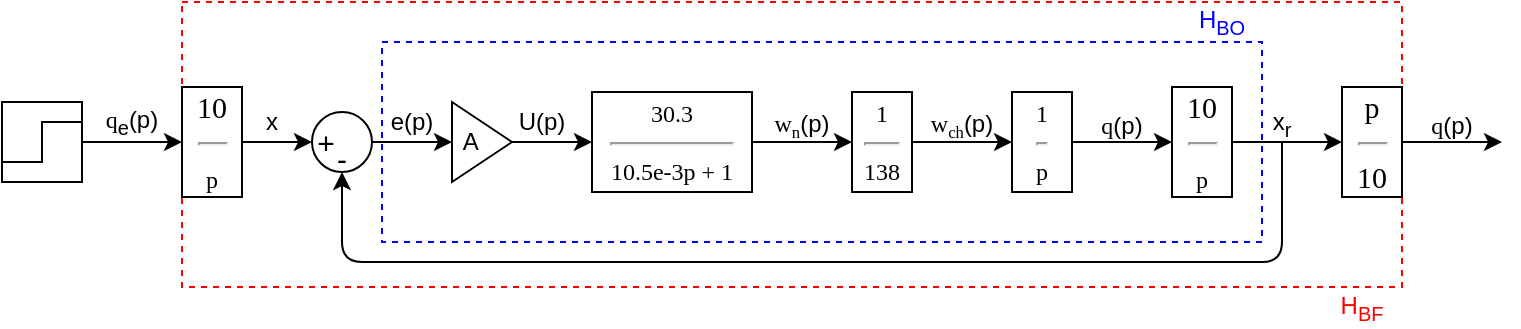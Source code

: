 <mxfile version="14.9.8" type="device"><diagram id="19ZANXthenaWcpifYXHy" name="Page-1"><mxGraphModel dx="1564" dy="892" grid="0" gridSize="10" guides="1" tooltips="1" connect="1" arrows="1" fold="1" page="1" pageScale="1" pageWidth="1169" pageHeight="827" math="0" shadow="0"><root><mxCell id="0"/><mxCell id="1" parent="0"/><mxCell id="P4QO7MwYfbTD6Tdv-Us5-50" value="" style="rounded=0;whiteSpace=wrap;html=1;fontSize=12;gradientColor=none;verticalAlign=middle;labelBorderColor=#000000;dashed=1;strokeColor=#0000FF;fillColor=none;" vertex="1" parent="1"><mxGeometry x="220" y="190" width="440" height="100" as="geometry"/></mxCell><mxCell id="P4QO7MwYfbTD6Tdv-Us5-51" value="" style="rounded=0;whiteSpace=wrap;html=1;fontSize=12;gradientColor=none;verticalAlign=middle;labelBorderColor=#000000;dashed=1;fillColor=none;strokeColor=#FF0000;" vertex="1" parent="1"><mxGeometry x="120" y="170" width="610" height="142.5" as="geometry"/></mxCell><mxCell id="P4QO7MwYfbTD6Tdv-Us5-3" value="" style="endArrow=classic;html=1;entryX=0;entryY=0.5;entryDx=0;entryDy=0;exitX=1;exitY=0.5;exitDx=0;exitDy=0;startArrow=none;" edge="1" parent="1" source="P4QO7MwYfbTD6Tdv-Us5-43" target="P4QO7MwYfbTD6Tdv-Us5-2"><mxGeometry width="50" height="50" relative="1" as="geometry"><mxPoint x="93" y="240" as="sourcePoint"/><mxPoint x="100" y="220" as="targetPoint"/></mxGeometry></mxCell><mxCell id="P4QO7MwYfbTD6Tdv-Us5-6" value="" style="endArrow=classic;html=1;fontSize=20;exitX=1;exitY=0.5;exitDx=0;exitDy=0;entryX=0;entryY=0.5;entryDx=0;entryDy=0;" edge="1" parent="1" source="P4QO7MwYfbTD6Tdv-Us5-2" target="P4QO7MwYfbTD6Tdv-Us5-33"><mxGeometry width="50" height="50" relative="1" as="geometry"><mxPoint x="365" y="250" as="sourcePoint"/><mxPoint x="245" y="230" as="targetPoint"/></mxGeometry></mxCell><mxCell id="P4QO7MwYfbTD6Tdv-Us5-7" value="&lt;p class=&quot;MsoNormal&quot; style=&quot;font-size: 12px&quot;&gt;&lt;span style=&quot;font-size: 12px&quot;&gt;e(p)&lt;/span&gt;&lt;/p&gt;" style="text;html=1;strokeColor=none;fillColor=none;align=center;verticalAlign=middle;whiteSpace=wrap;rounded=0;fontSize=12;" vertex="1" parent="1"><mxGeometry x="215" y="220" width="40" height="20" as="geometry"/></mxCell><mxCell id="P4QO7MwYfbTD6Tdv-Us5-9" style="edgeStyle=orthogonalEdgeStyle;rounded=0;orthogonalLoop=1;jettySize=auto;html=1;exitX=0.5;exitY=1;exitDx=0;exitDy=0;fontSize=15;" edge="1" parent="1"><mxGeometry relative="1" as="geometry"><mxPoint x="350" y="257.5" as="sourcePoint"/><mxPoint x="350" y="257.5" as="targetPoint"/></mxGeometry></mxCell><mxCell id="P4QO7MwYfbTD6Tdv-Us5-10" value="" style="endArrow=classic;html=1;fontSize=15;entryX=0;entryY=0.5;entryDx=0;entryDy=0;exitX=1;exitY=0.5;exitDx=0;exitDy=0;" edge="1" parent="1" source="P4QO7MwYfbTD6Tdv-Us5-33" target="P4QO7MwYfbTD6Tdv-Us5-34"><mxGeometry width="50" height="50" relative="1" as="geometry"><mxPoint x="295" y="230" as="sourcePoint"/><mxPoint x="325" y="240" as="targetPoint"/></mxGeometry></mxCell><mxCell id="P4QO7MwYfbTD6Tdv-Us5-11" value="U(p)" style="text;html=1;strokeColor=none;fillColor=none;align=center;verticalAlign=middle;whiteSpace=wrap;rounded=0;fontSize=12;" vertex="1" parent="1"><mxGeometry x="285" y="220" width="30" height="20" as="geometry"/></mxCell><mxCell id="P4QO7MwYfbTD6Tdv-Us5-14" value="&lt;font face=&quot;Times New Roman&quot;&gt;10&lt;/font&gt;&lt;hr&gt;&lt;font face=&quot;symbol&quot;&gt;&lt;span style=&quot;font-size: 12px&quot;&gt;p&lt;/span&gt;&lt;/font&gt;" style="rounded=0;whiteSpace=wrap;html=1;fontSize=15;" vertex="1" parent="1"><mxGeometry x="615" y="212.5" width="30" height="55" as="geometry"/></mxCell><mxCell id="P4QO7MwYfbTD6Tdv-Us5-15" value="" style="endArrow=classic;html=1;fontSize=15;exitX=1;exitY=0.5;exitDx=0;exitDy=0;entryX=0;entryY=0.5;entryDx=0;entryDy=0;startArrow=none;" edge="1" parent="1" source="P4QO7MwYfbTD6Tdv-Us5-38" target="P4QO7MwYfbTD6Tdv-Us5-14"><mxGeometry width="50" height="50" relative="1" as="geometry"><mxPoint x="375" y="240" as="sourcePoint"/><mxPoint x="355" y="150" as="targetPoint"/></mxGeometry></mxCell><mxCell id="P4QO7MwYfbTD6Tdv-Us5-16" value="&lt;p class=&quot;MsoNormal&quot;&gt;&lt;span style=&quot;font-size: 12px ; font-family: &amp;#34;symbol&amp;#34;&quot;&gt;w&lt;/span&gt;&lt;font face=&quot;cambria, serif&quot;&gt;&lt;span style=&quot;font-size: 10px&quot;&gt;&lt;sub&gt;n&lt;/sub&gt;&lt;/span&gt;&lt;/font&gt;&lt;span style=&quot;font-size: 12px&quot;&gt;(p)&lt;/span&gt;&lt;/p&gt;" style="text;html=1;strokeColor=none;fillColor=none;align=center;verticalAlign=middle;whiteSpace=wrap;rounded=0;fontSize=15;" vertex="1" parent="1"><mxGeometry x="415" y="220" width="30" height="20" as="geometry"/></mxCell><mxCell id="P4QO7MwYfbTD6Tdv-Us5-17" value="" style="endArrow=classic;html=1;fontSize=15;exitX=1;exitY=0.5;exitDx=0;exitDy=0;edgeStyle=orthogonalEdgeStyle;entryX=0;entryY=0.5;entryDx=0;entryDy=0;" edge="1" parent="1" source="P4QO7MwYfbTD6Tdv-Us5-14" target="P4QO7MwYfbTD6Tdv-Us5-47"><mxGeometry width="50" height="50" relative="1" as="geometry"><mxPoint x="532" y="160" as="sourcePoint"/><mxPoint x="700" y="240" as="targetPoint"/></mxGeometry></mxCell><mxCell id="P4QO7MwYfbTD6Tdv-Us5-20" value="&lt;span style=&quot;font-size: 12px&quot;&gt;x&lt;sub&gt;r&lt;/sub&gt;&lt;/span&gt;" style="text;html=1;strokeColor=none;fillColor=none;align=center;verticalAlign=middle;whiteSpace=wrap;rounded=0;fontSize=15;" vertex="1" parent="1"><mxGeometry x="660" y="220" width="20" height="20" as="geometry"/></mxCell><mxCell id="P4QO7MwYfbTD6Tdv-Us5-22" value="" style="group" vertex="1" connectable="0" parent="1"><mxGeometry x="182" y="225" width="33" height="32.5" as="geometry"/></mxCell><mxCell id="P4QO7MwYfbTD6Tdv-Us5-2" value="" style="ellipse;whiteSpace=wrap;html=1;aspect=fixed;" vertex="1" parent="P4QO7MwYfbTD6Tdv-Us5-22"><mxGeometry x="3" width="30" height="30" as="geometry"/></mxCell><mxCell id="P4QO7MwYfbTD6Tdv-Us5-4" value="+" style="text;html=1;strokeColor=none;fillColor=none;align=center;verticalAlign=middle;whiteSpace=wrap;rounded=0;perimeterSpacing=0;fontSize=15;" vertex="1" parent="P4QO7MwYfbTD6Tdv-Us5-22"><mxGeometry y="5" width="20" height="20" as="geometry"/></mxCell><mxCell id="P4QO7MwYfbTD6Tdv-Us5-19" value="-" style="text;html=1;strokeColor=none;fillColor=none;align=center;verticalAlign=middle;whiteSpace=wrap;rounded=0;perimeterSpacing=0;fontSize=15;" vertex="1" parent="P4QO7MwYfbTD6Tdv-Us5-22"><mxGeometry x="8" y="12.5" width="20" height="20" as="geometry"/></mxCell><mxCell id="P4QO7MwYfbTD6Tdv-Us5-24" value="" style="endArrow=classic;html=1;fontSize=15;entryX=0.5;entryY=1;entryDx=0;entryDy=0;exitX=0.5;exitY=1;exitDx=0;exitDy=0;" edge="1" parent="1" source="P4QO7MwYfbTD6Tdv-Us5-20" target="P4QO7MwYfbTD6Tdv-Us5-2"><mxGeometry width="50" height="50" relative="1" as="geometry"><mxPoint x="670" y="255" as="sourcePoint"/><mxPoint x="355" y="330" as="targetPoint"/><Array as="points"><mxPoint x="670" y="300"/><mxPoint x="200" y="300"/></Array></mxGeometry></mxCell><mxCell id="P4QO7MwYfbTD6Tdv-Us5-29" value="" style="group" vertex="1" connectable="0" parent="1"><mxGeometry x="30" y="220" width="40" height="40" as="geometry"/></mxCell><mxCell id="P4QO7MwYfbTD6Tdv-Us5-25" value="" style="whiteSpace=wrap;html=1;aspect=fixed;fontSize=15;" vertex="1" parent="P4QO7MwYfbTD6Tdv-Us5-29"><mxGeometry width="40" height="40" as="geometry"/></mxCell><mxCell id="P4QO7MwYfbTD6Tdv-Us5-27" style="edgeStyle=orthogonalEdgeStyle;rounded=0;orthogonalLoop=1;jettySize=auto;html=1;exitX=0;exitY=0.75;exitDx=0;exitDy=0;fontSize=15;entryX=1;entryY=0.25;entryDx=0;entryDy=0;endArrow=none;endFill=0;" edge="1" parent="P4QO7MwYfbTD6Tdv-Us5-29" source="P4QO7MwYfbTD6Tdv-Us5-25" target="P4QO7MwYfbTD6Tdv-Us5-25"><mxGeometry relative="1" as="geometry"><Array as="points"><mxPoint x="20" y="30"/><mxPoint x="20" y="10"/></Array></mxGeometry></mxCell><mxCell id="P4QO7MwYfbTD6Tdv-Us5-30" value="&lt;span style=&quot;font-family: &amp;#34;symbol&amp;#34;&quot;&gt;q&lt;/span&gt;&lt;sub&gt;e&lt;/sub&gt;(p)" style="text;html=1;strokeColor=none;fillColor=none;align=center;verticalAlign=middle;whiteSpace=wrap;rounded=0;fontSize=12;" vertex="1" parent="1"><mxGeometry x="80" y="220" width="30" height="20" as="geometry"/></mxCell><mxCell id="P4QO7MwYfbTD6Tdv-Us5-33" value="&amp;nbsp;A" style="triangle;whiteSpace=wrap;html=1;fontSize=12;align=left;" vertex="1" parent="1"><mxGeometry x="255" y="220" width="30" height="40" as="geometry"/></mxCell><mxCell id="P4QO7MwYfbTD6Tdv-Us5-34" value="30.3&lt;hr&gt;10.5e-3p + 1" style="rounded=0;whiteSpace=wrap;html=1;fontSize=12;verticalAlign=middle;fontFamily=Times New Roman;" vertex="1" parent="1"><mxGeometry x="325" y="215" width="80" height="50" as="geometry"/></mxCell><mxCell id="P4QO7MwYfbTD6Tdv-Us5-35" value="1&lt;hr&gt;138" style="rounded=0;whiteSpace=wrap;html=1;fontSize=12;gradientColor=none;verticalAlign=middle;fontFamily=Times New Roman;" vertex="1" parent="1"><mxGeometry x="455" y="215" width="30" height="50" as="geometry"/></mxCell><mxCell id="P4QO7MwYfbTD6Tdv-Us5-36" value="" style="endArrow=classic;html=1;fontSize=15;exitX=1;exitY=0.5;exitDx=0;exitDy=0;entryX=0;entryY=0.5;entryDx=0;entryDy=0;endFill=1;" edge="1" parent="1" source="P4QO7MwYfbTD6Tdv-Us5-34" target="P4QO7MwYfbTD6Tdv-Us5-35"><mxGeometry width="50" height="50" relative="1" as="geometry"><mxPoint x="405" y="240" as="sourcePoint"/><mxPoint x="555" y="240" as="targetPoint"/></mxGeometry></mxCell><mxCell id="P4QO7MwYfbTD6Tdv-Us5-37" value="&lt;p class=&quot;MsoNormal&quot;&gt;&lt;span style=&quot;font-size: 12px ; font-family: &amp;#34;symbol&amp;#34;&quot;&gt;w&lt;/span&gt;&lt;font face=&quot;cambria, serif&quot;&gt;&lt;span style=&quot;font-size: 10px&quot;&gt;&lt;sub&gt;ch&lt;/sub&gt;&lt;/span&gt;&lt;/font&gt;&lt;span style=&quot;font-size: 12px&quot;&gt;(p)&lt;/span&gt;&lt;/p&gt;" style="text;html=1;strokeColor=none;fillColor=none;align=center;verticalAlign=middle;whiteSpace=wrap;rounded=0;fontSize=15;" vertex="1" parent="1"><mxGeometry x="495" y="220" width="30" height="20" as="geometry"/></mxCell><mxCell id="P4QO7MwYfbTD6Tdv-Us5-38" value="1&lt;hr&gt;p" style="rounded=0;whiteSpace=wrap;html=1;fontSize=12;gradientColor=none;verticalAlign=middle;fontFamily=Times New Roman;" vertex="1" parent="1"><mxGeometry x="535" y="215" width="30" height="50" as="geometry"/></mxCell><mxCell id="P4QO7MwYfbTD6Tdv-Us5-40" value="" style="endArrow=classic;html=1;fontSize=15;exitX=1;exitY=0.5;exitDx=0;exitDy=0;entryX=0;entryY=0.5;entryDx=0;entryDy=0;startArrow=none;endFill=1;" edge="1" parent="1" source="P4QO7MwYfbTD6Tdv-Us5-35" target="P4QO7MwYfbTD6Tdv-Us5-38"><mxGeometry width="50" height="50" relative="1" as="geometry"><mxPoint x="485" y="240" as="sourcePoint"/><mxPoint x="645" y="240" as="targetPoint"/></mxGeometry></mxCell><mxCell id="P4QO7MwYfbTD6Tdv-Us5-42" value="&lt;p class=&quot;MsoNormal&quot;&gt;&lt;span style=&quot;font-size: 12px&quot;&gt;&lt;font face=&quot;symbol&quot;&gt;q&lt;/font&gt;(p)&lt;/span&gt;&lt;/p&gt;" style="text;html=1;strokeColor=none;fillColor=none;align=center;verticalAlign=middle;whiteSpace=wrap;rounded=0;fontSize=15;" vertex="1" parent="1"><mxGeometry x="575" y="220" width="30" height="20" as="geometry"/></mxCell><mxCell id="P4QO7MwYfbTD6Tdv-Us5-43" value="&lt;font face=&quot;Times New Roman&quot;&gt;10&lt;/font&gt;&lt;hr&gt;&lt;font face=&quot;symbol&quot;&gt;&lt;span style=&quot;font-size: 12px&quot;&gt;p&lt;/span&gt;&lt;/font&gt;" style="rounded=0;whiteSpace=wrap;html=1;fontSize=15;" vertex="1" parent="1"><mxGeometry x="120" y="212.5" width="30" height="55" as="geometry"/></mxCell><mxCell id="P4QO7MwYfbTD6Tdv-Us5-44" value="" style="endArrow=classic;html=1;entryX=0;entryY=0.5;entryDx=0;entryDy=0;exitX=1;exitY=0.5;exitDx=0;exitDy=0;endFill=1;" edge="1" parent="1" source="P4QO7MwYfbTD6Tdv-Us5-25" target="P4QO7MwYfbTD6Tdv-Us5-43"><mxGeometry width="50" height="50" relative="1" as="geometry"><mxPoint x="70" y="240" as="sourcePoint"/><mxPoint x="185" y="240" as="targetPoint"/></mxGeometry></mxCell><mxCell id="P4QO7MwYfbTD6Tdv-Us5-45" value="x" style="text;html=1;strokeColor=none;fillColor=none;align=center;verticalAlign=middle;whiteSpace=wrap;rounded=0;fontSize=12;" vertex="1" parent="1"><mxGeometry x="160" y="220" width="10" height="20" as="geometry"/></mxCell><mxCell id="P4QO7MwYfbTD6Tdv-Us5-47" value="&lt;span style=&quot;font-family: &amp;#34;symbol&amp;#34;&quot;&gt;&lt;font style=&quot;font-size: 15px&quot;&gt;p&lt;/font&gt;&lt;/span&gt;&lt;hr&gt;&lt;font face=&quot;Times New Roman&quot; style=&quot;font-size: 15px&quot;&gt;10&lt;/font&gt;" style="rounded=0;whiteSpace=wrap;html=1;fontSize=15;" vertex="1" parent="1"><mxGeometry x="700" y="212.5" width="30" height="55" as="geometry"/></mxCell><mxCell id="P4QO7MwYfbTD6Tdv-Us5-48" value="&lt;p class=&quot;MsoNormal&quot;&gt;&lt;span style=&quot;font-size: 12px&quot;&gt;&lt;font face=&quot;symbol&quot;&gt;q&lt;/font&gt;(p)&lt;/span&gt;&lt;/p&gt;" style="text;html=1;strokeColor=none;fillColor=none;align=center;verticalAlign=middle;whiteSpace=wrap;rounded=0;fontSize=15;" vertex="1" parent="1"><mxGeometry x="740" y="220" width="30" height="20" as="geometry"/></mxCell><mxCell id="P4QO7MwYfbTD6Tdv-Us5-49" value="" style="endArrow=classic;html=1;fontSize=12;exitX=1;exitY=0.5;exitDx=0;exitDy=0;" edge="1" parent="1" source="P4QO7MwYfbTD6Tdv-Us5-47"><mxGeometry width="50" height="50" relative="1" as="geometry"><mxPoint x="590" y="310" as="sourcePoint"/><mxPoint x="780" y="240" as="targetPoint"/></mxGeometry></mxCell><mxCell id="P4QO7MwYfbTD6Tdv-Us5-52" value="&lt;font&gt;H&lt;sub&gt;BF&lt;/sub&gt;&lt;/font&gt;" style="text;html=1;strokeColor=none;fillColor=none;align=center;verticalAlign=middle;whiteSpace=wrap;rounded=0;dashed=1;fontSize=12;fontColor=#FF0000;" vertex="1" parent="1"><mxGeometry x="690" y="312.5" width="40" height="20" as="geometry"/></mxCell><mxCell id="P4QO7MwYfbTD6Tdv-Us5-53" value="&lt;font color=&quot;#0000ff&quot;&gt;H&lt;sub&gt;BO&lt;/sub&gt;&lt;/font&gt;" style="text;html=1;strokeColor=none;fillColor=none;align=center;verticalAlign=middle;whiteSpace=wrap;rounded=0;dashed=1;fontSize=12;" vertex="1" parent="1"><mxGeometry x="620" y="170" width="40" height="20" as="geometry"/></mxCell></root></mxGraphModel></diagram></mxfile>